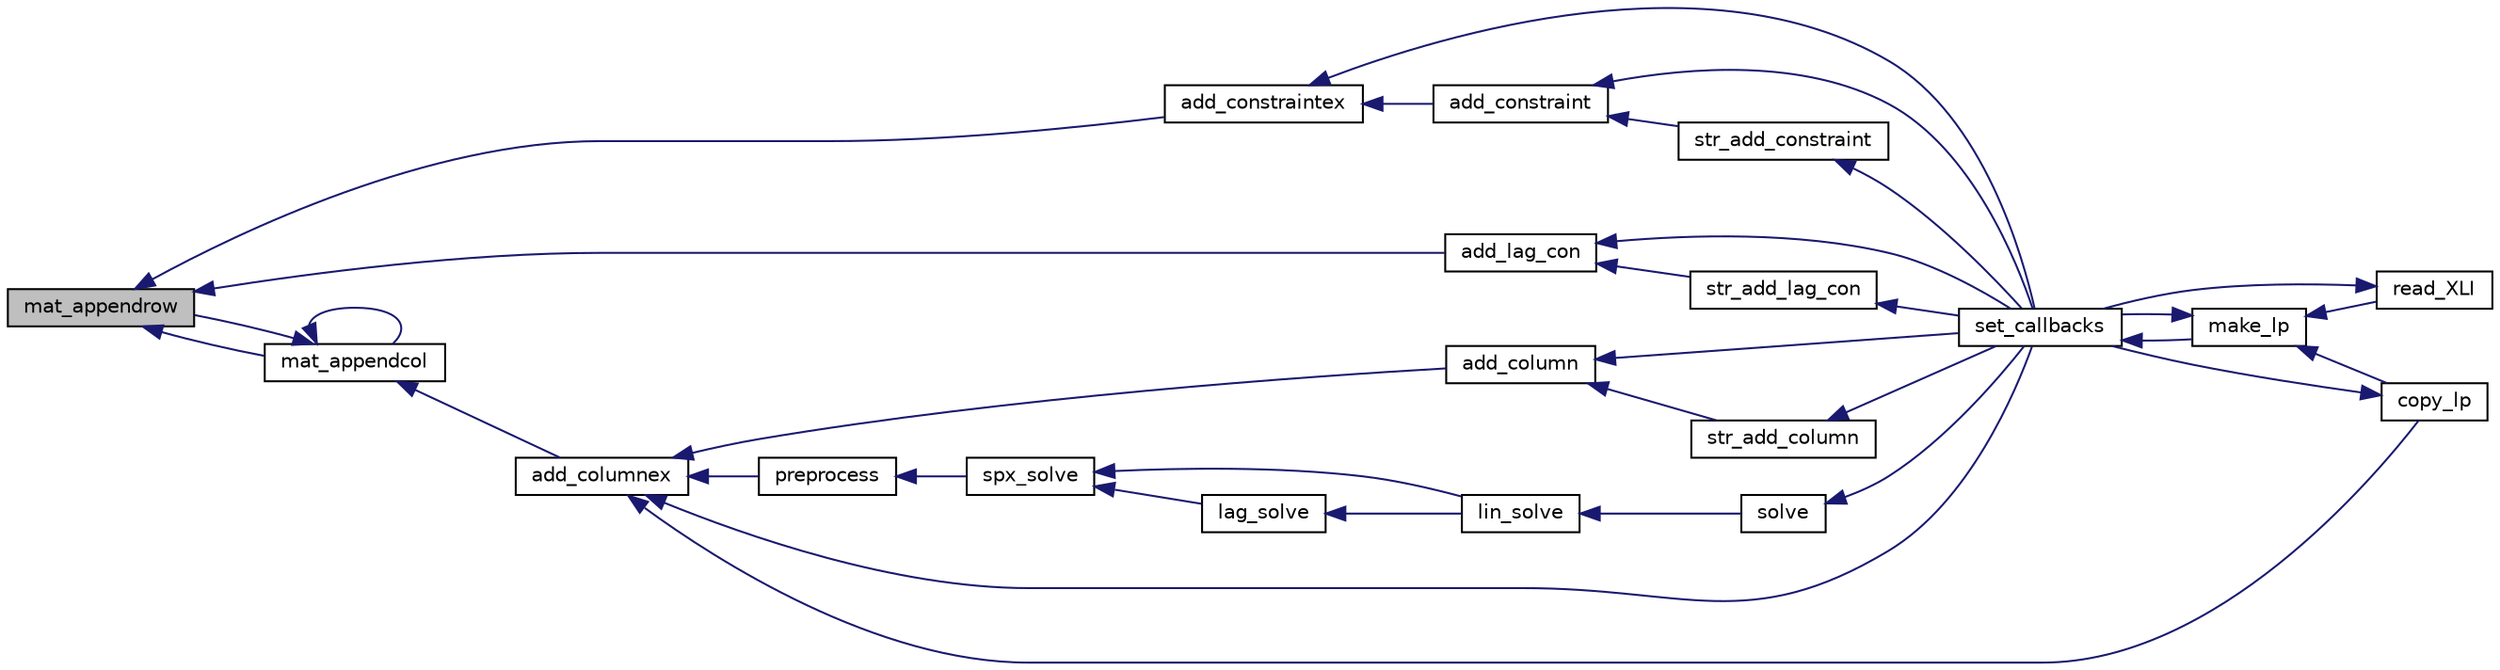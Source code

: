 digraph "mat_appendrow"
{
  edge [fontname="Helvetica",fontsize="10",labelfontname="Helvetica",labelfontsize="10"];
  node [fontname="Helvetica",fontsize="10",shape=record];
  rankdir="LR";
  Node1257 [label="mat_appendrow",height=0.2,width=0.4,color="black", fillcolor="grey75", style="filled", fontcolor="black"];
  Node1257 -> Node1258 [dir="back",color="midnightblue",fontsize="10",style="solid",fontname="Helvetica"];
  Node1258 [label="add_constraintex",height=0.2,width=0.4,color="black", fillcolor="white", style="filled",URL="$df/df7/lp__lib_8h.html#a72939ceb6c02b858f0462fffc76c7cc7"];
  Node1258 -> Node1259 [dir="back",color="midnightblue",fontsize="10",style="solid",fontname="Helvetica"];
  Node1259 [label="add_constraint",height=0.2,width=0.4,color="black", fillcolor="white", style="filled",URL="$df/df7/lp__lib_8h.html#a9bc4a8f05123c2512ef0059771c74909"];
  Node1259 -> Node1260 [dir="back",color="midnightblue",fontsize="10",style="solid",fontname="Helvetica"];
  Node1260 [label="str_add_constraint",height=0.2,width=0.4,color="black", fillcolor="white", style="filled",URL="$df/df7/lp__lib_8h.html#a783404ff7b2853d45f0e2f1e4f8bb30d"];
  Node1260 -> Node1261 [dir="back",color="midnightblue",fontsize="10",style="solid",fontname="Helvetica"];
  Node1261 [label="set_callbacks",height=0.2,width=0.4,color="black", fillcolor="white", style="filled",URL="$df/df7/lp__lib_8h.html#a929e8acb9704f61e16927c915c15cd07"];
  Node1261 -> Node1262 [dir="back",color="midnightblue",fontsize="10",style="solid",fontname="Helvetica"];
  Node1262 [label="make_lp",height=0.2,width=0.4,color="black", fillcolor="white", style="filled",URL="$df/df7/lp__lib_8h.html#a68a0333d84dd944f67e2a0ec72e346a9"];
  Node1262 -> Node1263 [dir="back",color="midnightblue",fontsize="10",style="solid",fontname="Helvetica"];
  Node1263 [label="copy_lp",height=0.2,width=0.4,color="black", fillcolor="white", style="filled",URL="$df/df7/lp__lib_8h.html#aca83ecdbc200b414db491306f3070ae9"];
  Node1263 -> Node1261 [dir="back",color="midnightblue",fontsize="10",style="solid",fontname="Helvetica"];
  Node1262 -> Node1261 [dir="back",color="midnightblue",fontsize="10",style="solid",fontname="Helvetica"];
  Node1262 -> Node1264 [dir="back",color="midnightblue",fontsize="10",style="solid",fontname="Helvetica"];
  Node1264 [label="read_XLI",height=0.2,width=0.4,color="black", fillcolor="white", style="filled",URL="$df/df7/lp__lib_8h.html#a351dd803960ab0dae2b39f2c65d3a58d"];
  Node1264 -> Node1261 [dir="back",color="midnightblue",fontsize="10",style="solid",fontname="Helvetica"];
  Node1259 -> Node1261 [dir="back",color="midnightblue",fontsize="10",style="solid",fontname="Helvetica"];
  Node1258 -> Node1261 [dir="back",color="midnightblue",fontsize="10",style="solid",fontname="Helvetica"];
  Node1257 -> Node1265 [dir="back",color="midnightblue",fontsize="10",style="solid",fontname="Helvetica"];
  Node1265 [label="add_lag_con",height=0.2,width=0.4,color="black", fillcolor="white", style="filled",URL="$df/df7/lp__lib_8h.html#a21817bbdd59cc827d3c872f9dcf596df"];
  Node1265 -> Node1266 [dir="back",color="midnightblue",fontsize="10",style="solid",fontname="Helvetica"];
  Node1266 [label="str_add_lag_con",height=0.2,width=0.4,color="black", fillcolor="white", style="filled",URL="$df/df7/lp__lib_8h.html#a646e25b5eb3a3aa543d174999410b071"];
  Node1266 -> Node1261 [dir="back",color="midnightblue",fontsize="10",style="solid",fontname="Helvetica"];
  Node1265 -> Node1261 [dir="back",color="midnightblue",fontsize="10",style="solid",fontname="Helvetica"];
  Node1257 -> Node1267 [dir="back",color="midnightblue",fontsize="10",style="solid",fontname="Helvetica"];
  Node1267 [label="mat_appendcol",height=0.2,width=0.4,color="black", fillcolor="white", style="filled",URL="$d0/d48/lp__matrix_8h.html#a8bcc9358a01916afef7fed8b255d202a"];
  Node1267 -> Node1268 [dir="back",color="midnightblue",fontsize="10",style="solid",fontname="Helvetica"];
  Node1268 [label="add_columnex",height=0.2,width=0.4,color="black", fillcolor="white", style="filled",URL="$df/df7/lp__lib_8h.html#a2f59f71c70b34d6198979dd6652f2dbd"];
  Node1268 -> Node1263 [dir="back",color="midnightblue",fontsize="10",style="solid",fontname="Helvetica"];
  Node1268 -> Node1269 [dir="back",color="midnightblue",fontsize="10",style="solid",fontname="Helvetica"];
  Node1269 [label="add_column",height=0.2,width=0.4,color="black", fillcolor="white", style="filled",URL="$df/df7/lp__lib_8h.html#ab0aae6678125797fe5acd4d9e4ec5ada"];
  Node1269 -> Node1270 [dir="back",color="midnightblue",fontsize="10",style="solid",fontname="Helvetica"];
  Node1270 [label="str_add_column",height=0.2,width=0.4,color="black", fillcolor="white", style="filled",URL="$df/df7/lp__lib_8h.html#a8e97e48b7672e3a822758f53b897b960"];
  Node1270 -> Node1261 [dir="back",color="midnightblue",fontsize="10",style="solid",fontname="Helvetica"];
  Node1269 -> Node1261 [dir="back",color="midnightblue",fontsize="10",style="solid",fontname="Helvetica"];
  Node1268 -> Node1261 [dir="back",color="midnightblue",fontsize="10",style="solid",fontname="Helvetica"];
  Node1268 -> Node1271 [dir="back",color="midnightblue",fontsize="10",style="solid",fontname="Helvetica"];
  Node1271 [label="preprocess",height=0.2,width=0.4,color="black", fillcolor="white", style="filled",URL="$df/df7/lp__lib_8h.html#a97c637125d89c31df9c86d5b091567be"];
  Node1271 -> Node1272 [dir="back",color="midnightblue",fontsize="10",style="solid",fontname="Helvetica"];
  Node1272 [label="spx_solve",height=0.2,width=0.4,color="black", fillcolor="white", style="filled",URL="$d1/d0a/lp__simplex_8h.html#a3effc8b68c1fb21095e7324d83d0dbf7"];
  Node1272 -> Node1273 [dir="back",color="midnightblue",fontsize="10",style="solid",fontname="Helvetica"];
  Node1273 [label="lag_solve",height=0.2,width=0.4,color="black", fillcolor="white", style="filled",URL="$d1/d0a/lp__simplex_8h.html#a320e9e82c06466267a7cb7844c7767b8"];
  Node1273 -> Node1274 [dir="back",color="midnightblue",fontsize="10",style="solid",fontname="Helvetica"];
  Node1274 [label="lin_solve",height=0.2,width=0.4,color="black", fillcolor="white", style="filled",URL="$d1/d0a/lp__simplex_8h.html#a794b0beb471eb7ece9a694717b65b947"];
  Node1274 -> Node1275 [dir="back",color="midnightblue",fontsize="10",style="solid",fontname="Helvetica"];
  Node1275 [label="solve",height=0.2,width=0.4,color="black", fillcolor="white", style="filled",URL="$df/df7/lp__lib_8h.html#a0f4da3a192397e77e6fe92704d4fad3f"];
  Node1275 -> Node1261 [dir="back",color="midnightblue",fontsize="10",style="solid",fontname="Helvetica"];
  Node1272 -> Node1274 [dir="back",color="midnightblue",fontsize="10",style="solid",fontname="Helvetica"];
  Node1267 -> Node1257 [dir="back",color="midnightblue",fontsize="10",style="solid",fontname="Helvetica"];
  Node1267 -> Node1267 [dir="back",color="midnightblue",fontsize="10",style="solid",fontname="Helvetica"];
}
